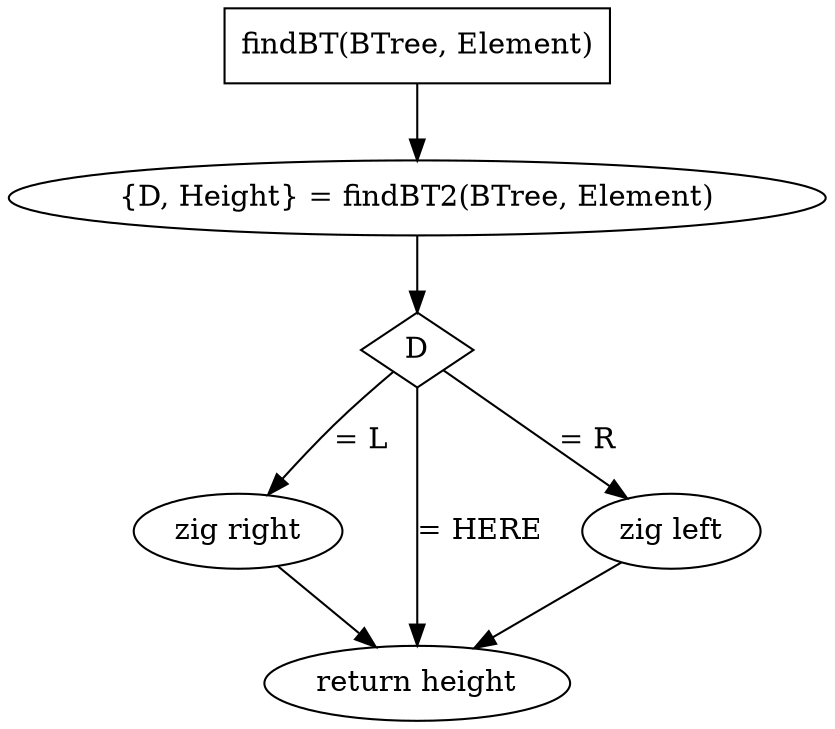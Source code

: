 digraph G{
find [label = "findBT(BTree, Element)" shape = box]
find -> find2
find2 [label = "{D, Height} = findBT2(BTree, Element)"]
find2 -> a1
a1 [label = "D" shape = diamond]
a1 -> l[label = "= L"]
a1 -> h [label = "= HERE"]
a1 -> r[label = "= R"]

l[label = "zig right"]
h [label = "return height"]
r[label = "zig left"]
l -> h
r -> h

}